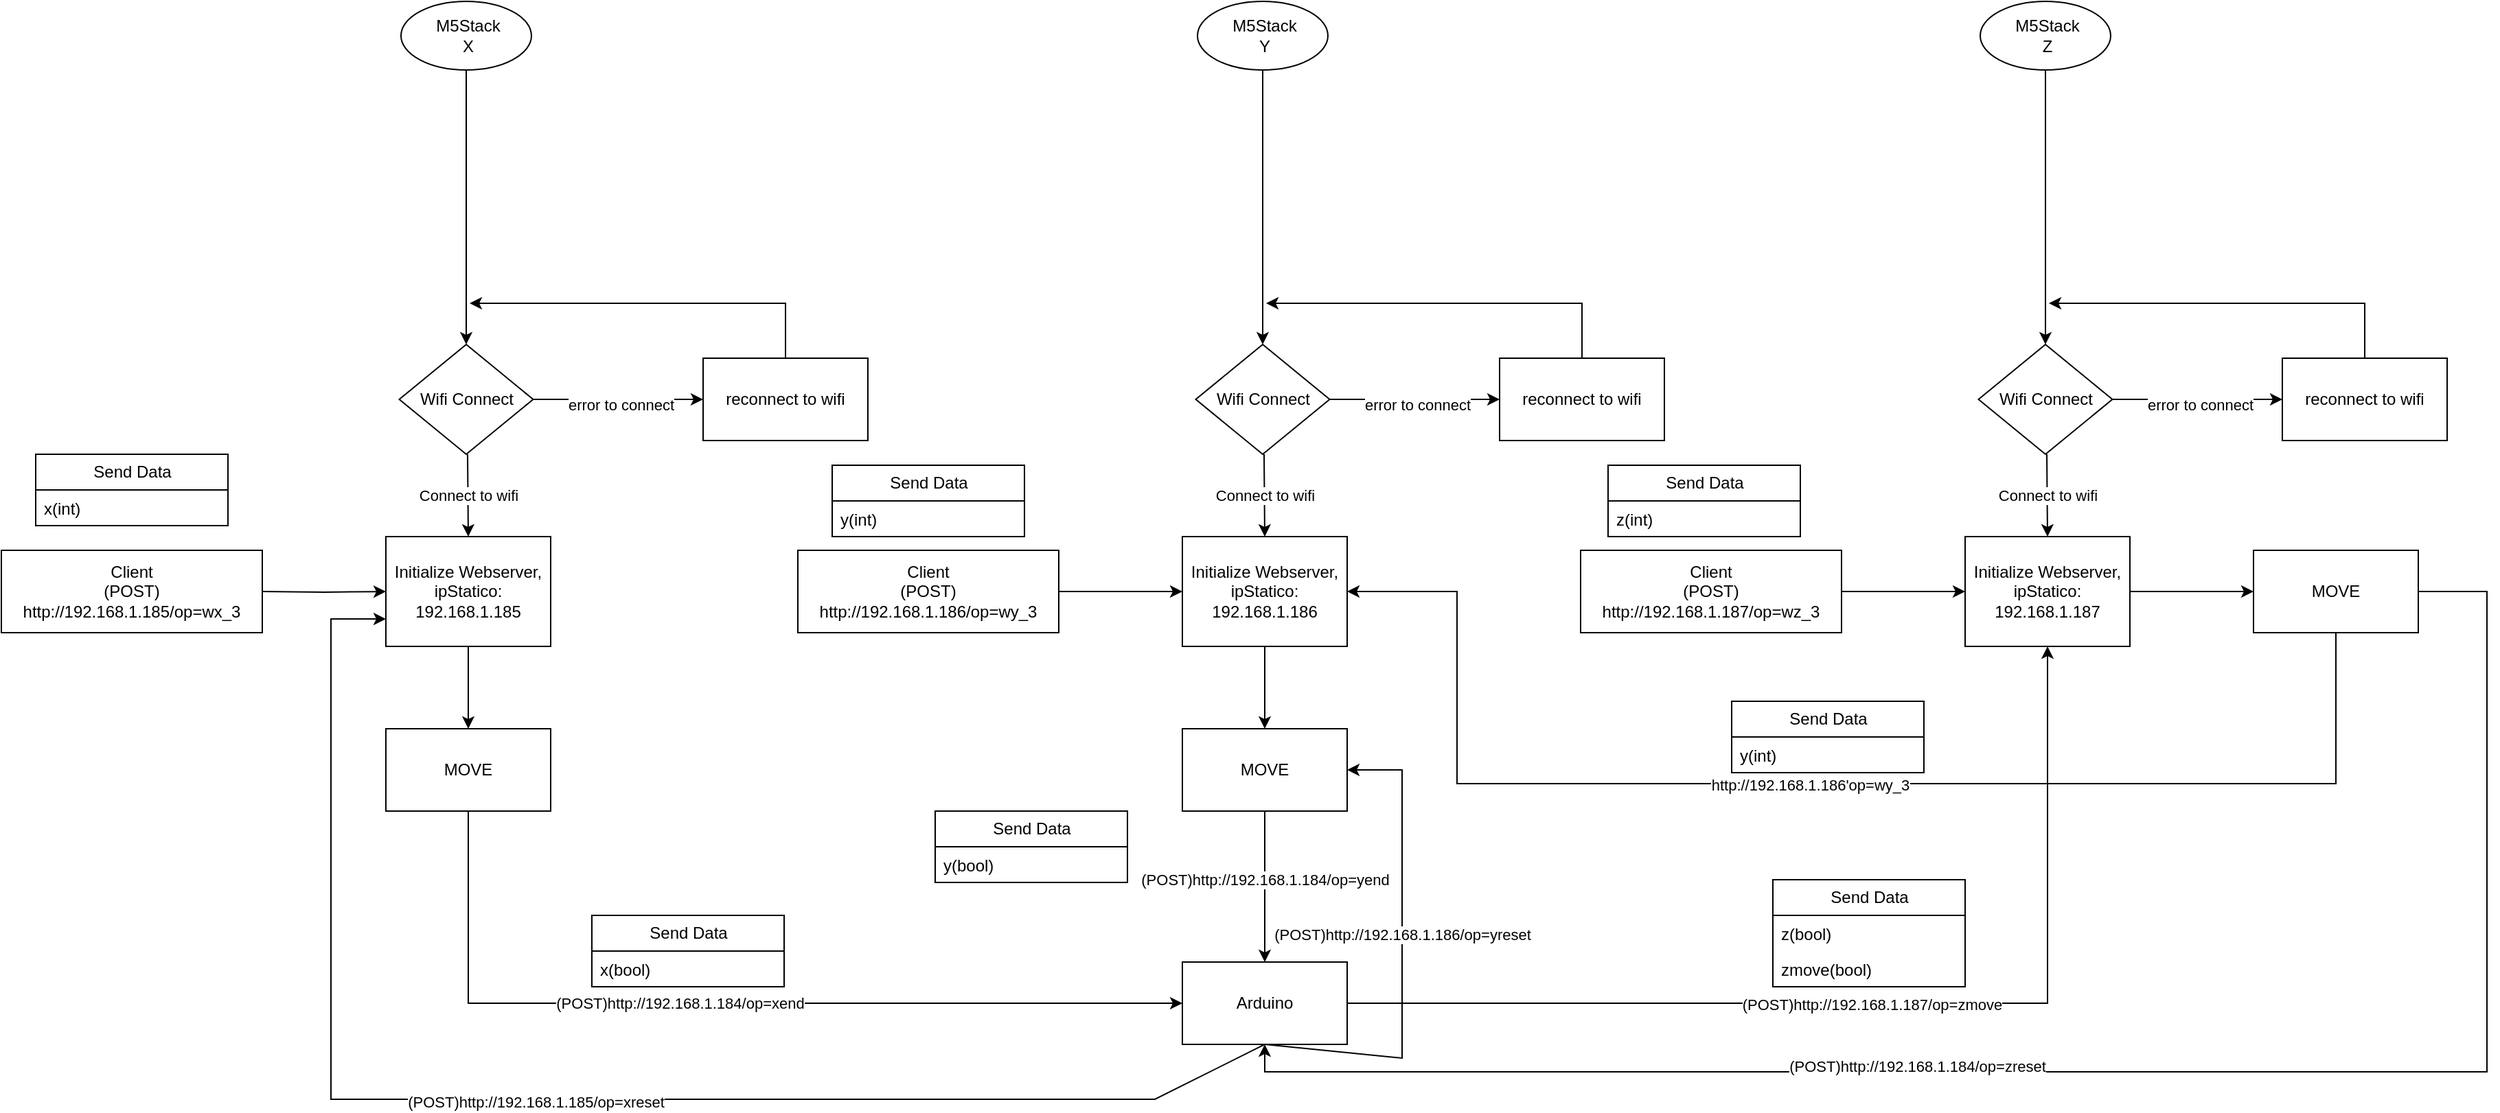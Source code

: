 <mxfile version="25.0.3">
  <diagram name="Pagina-1" id="cgrspCmfLuj16MAzu_SN">
    <mxGraphModel dx="3434" dy="1356" grid="1" gridSize="10" guides="1" tooltips="1" connect="1" arrows="1" fold="1" page="1" pageScale="1" pageWidth="827" pageHeight="1169" math="0" shadow="0">
      <root>
        <mxCell id="0" />
        <mxCell id="1" parent="0" />
        <mxCell id="Q1GvDtCiNrD-_h7iwrCt-187" value="Wifi Connect" style="rhombus;whiteSpace=wrap;html=1;" vertex="1" parent="1">
          <mxGeometry x="49.75" y="290" width="97.5" height="80" as="geometry" />
        </mxCell>
        <mxCell id="Q1GvDtCiNrD-_h7iwrCt-188" value="&lt;div&gt;Initialize Webserver,&lt;/div&gt;&lt;div&gt;ipStatico:&lt;/div&gt;&lt;div&gt;192.168.1.185&lt;/div&gt;" style="rounded=0;whiteSpace=wrap;html=1;" vertex="1" parent="1">
          <mxGeometry x="40" y="430" width="120" height="80" as="geometry" />
        </mxCell>
        <mxCell id="Q1GvDtCiNrD-_h7iwrCt-189" value="reconnect to wifi" style="rounded=0;whiteSpace=wrap;html=1;" vertex="1" parent="1">
          <mxGeometry x="271" y="300" width="120" height="60" as="geometry" />
        </mxCell>
        <mxCell id="Q1GvDtCiNrD-_h7iwrCt-190" value="" style="endArrow=classic;html=1;rounded=0;entryX=0;entryY=0.5;entryDx=0;entryDy=0;exitX=1;exitY=0.5;exitDx=0;exitDy=0;" edge="1" parent="1" source="Q1GvDtCiNrD-_h7iwrCt-187" target="Q1GvDtCiNrD-_h7iwrCt-189">
          <mxGeometry relative="1" as="geometry">
            <mxPoint x="141" y="330" as="sourcePoint" />
            <mxPoint x="266" y="220" as="targetPoint" />
          </mxGeometry>
        </mxCell>
        <mxCell id="Q1GvDtCiNrD-_h7iwrCt-191" value="error to connect" style="edgeLabel;html=1;align=center;verticalAlign=middle;resizable=0;points=[];" vertex="1" connectable="0" parent="Q1GvDtCiNrD-_h7iwrCt-190">
          <mxGeometry x="0.03" y="-4" relative="1" as="geometry">
            <mxPoint as="offset" />
          </mxGeometry>
        </mxCell>
        <mxCell id="Q1GvDtCiNrD-_h7iwrCt-192" value="" style="endArrow=classic;html=1;rounded=0;exitX=0.5;exitY=0;exitDx=0;exitDy=0;" edge="1" parent="1" source="Q1GvDtCiNrD-_h7iwrCt-189">
          <mxGeometry width="50" height="50" relative="1" as="geometry">
            <mxPoint x="316" y="170" as="sourcePoint" />
            <mxPoint x="101" y="260" as="targetPoint" />
            <Array as="points">
              <mxPoint x="331" y="260" />
            </Array>
          </mxGeometry>
        </mxCell>
        <mxCell id="Q1GvDtCiNrD-_h7iwrCt-193" value="" style="endArrow=classic;html=1;rounded=0;entryX=0.5;entryY=0;entryDx=0;entryDy=0;exitX=0.5;exitY=1;exitDx=0;exitDy=0;" edge="1" parent="1" source="Q1GvDtCiNrD-_h7iwrCt-194" target="Q1GvDtCiNrD-_h7iwrCt-187">
          <mxGeometry width="50" height="50" relative="1" as="geometry">
            <mxPoint x="99" y="230" as="sourcePoint" />
            <mxPoint x="96" y="370" as="targetPoint" />
          </mxGeometry>
        </mxCell>
        <mxCell id="Q1GvDtCiNrD-_h7iwrCt-194" value="" style="ellipse;whiteSpace=wrap;html=1;" vertex="1" parent="1">
          <mxGeometry x="51" y="40" width="95" height="50" as="geometry" />
        </mxCell>
        <mxCell id="Q1GvDtCiNrD-_h7iwrCt-195" value="&lt;div&gt;M5Stack&lt;/div&gt;&lt;div&gt;X&lt;br&gt;&lt;/div&gt;" style="text;html=1;align=center;verticalAlign=middle;whiteSpace=wrap;rounded=0;" vertex="1" parent="1">
          <mxGeometry x="70" y="50" width="60" height="30" as="geometry" />
        </mxCell>
        <mxCell id="Q1GvDtCiNrD-_h7iwrCt-196" value="" style="endArrow=classic;html=1;rounded=0;exitX=0.5;exitY=1;exitDx=0;exitDy=0;entryX=0.5;entryY=0;entryDx=0;entryDy=0;" edge="1" parent="1" target="Q1GvDtCiNrD-_h7iwrCt-188">
          <mxGeometry relative="1" as="geometry">
            <mxPoint x="99.5" y="370" as="sourcePoint" />
            <mxPoint x="101" y="440" as="targetPoint" />
          </mxGeometry>
        </mxCell>
        <mxCell id="Q1GvDtCiNrD-_h7iwrCt-197" value="Connect to wifi" style="edgeLabel;resizable=0;html=1;;align=center;verticalAlign=middle;" connectable="0" vertex="1" parent="Q1GvDtCiNrD-_h7iwrCt-196">
          <mxGeometry relative="1" as="geometry" />
        </mxCell>
        <mxCell id="Q1GvDtCiNrD-_h7iwrCt-198" value="Wifi Connect" style="rhombus;whiteSpace=wrap;html=1;" vertex="1" parent="1">
          <mxGeometry x="629.75" y="290" width="97.5" height="80" as="geometry" />
        </mxCell>
        <mxCell id="Q1GvDtCiNrD-_h7iwrCt-199" value="&lt;div&gt;Initialize Webserver,&lt;/div&gt;&lt;div&gt;ipStatico:&lt;/div&gt;&lt;div&gt;192.168.1.186&lt;/div&gt;" style="rounded=0;whiteSpace=wrap;html=1;" vertex="1" parent="1">
          <mxGeometry x="620" y="430" width="120" height="80" as="geometry" />
        </mxCell>
        <mxCell id="Q1GvDtCiNrD-_h7iwrCt-200" value="reconnect to wifi" style="rounded=0;whiteSpace=wrap;html=1;" vertex="1" parent="1">
          <mxGeometry x="851" y="300" width="120" height="60" as="geometry" />
        </mxCell>
        <mxCell id="Q1GvDtCiNrD-_h7iwrCt-201" value="" style="endArrow=classic;html=1;rounded=0;entryX=0;entryY=0.5;entryDx=0;entryDy=0;exitX=1;exitY=0.5;exitDx=0;exitDy=0;" edge="1" parent="1" source="Q1GvDtCiNrD-_h7iwrCt-198" target="Q1GvDtCiNrD-_h7iwrCt-200">
          <mxGeometry relative="1" as="geometry">
            <mxPoint x="721" y="330" as="sourcePoint" />
            <mxPoint x="846" y="220" as="targetPoint" />
          </mxGeometry>
        </mxCell>
        <mxCell id="Q1GvDtCiNrD-_h7iwrCt-202" value="error to connect" style="edgeLabel;html=1;align=center;verticalAlign=middle;resizable=0;points=[];" vertex="1" connectable="0" parent="Q1GvDtCiNrD-_h7iwrCt-201">
          <mxGeometry x="0.03" y="-4" relative="1" as="geometry">
            <mxPoint as="offset" />
          </mxGeometry>
        </mxCell>
        <mxCell id="Q1GvDtCiNrD-_h7iwrCt-203" value="" style="endArrow=classic;html=1;rounded=0;exitX=0.5;exitY=0;exitDx=0;exitDy=0;" edge="1" parent="1" source="Q1GvDtCiNrD-_h7iwrCt-200">
          <mxGeometry width="50" height="50" relative="1" as="geometry">
            <mxPoint x="896" y="170" as="sourcePoint" />
            <mxPoint x="681" y="260" as="targetPoint" />
            <Array as="points">
              <mxPoint x="911" y="260" />
            </Array>
          </mxGeometry>
        </mxCell>
        <mxCell id="Q1GvDtCiNrD-_h7iwrCt-204" value="" style="endArrow=classic;html=1;rounded=0;entryX=0.5;entryY=0;entryDx=0;entryDy=0;exitX=0.5;exitY=1;exitDx=0;exitDy=0;" edge="1" parent="1" source="Q1GvDtCiNrD-_h7iwrCt-205" target="Q1GvDtCiNrD-_h7iwrCt-198">
          <mxGeometry width="50" height="50" relative="1" as="geometry">
            <mxPoint x="679" y="230" as="sourcePoint" />
            <mxPoint x="676" y="370" as="targetPoint" />
          </mxGeometry>
        </mxCell>
        <mxCell id="Q1GvDtCiNrD-_h7iwrCt-205" value="" style="ellipse;whiteSpace=wrap;html=1;" vertex="1" parent="1">
          <mxGeometry x="631" y="40" width="95" height="50" as="geometry" />
        </mxCell>
        <mxCell id="Q1GvDtCiNrD-_h7iwrCt-206" value="&lt;div&gt;M5Stack&lt;/div&gt;&lt;div&gt;Y&lt;/div&gt;" style="text;html=1;align=center;verticalAlign=middle;whiteSpace=wrap;rounded=0;" vertex="1" parent="1">
          <mxGeometry x="650" y="50" width="60" height="30" as="geometry" />
        </mxCell>
        <mxCell id="Q1GvDtCiNrD-_h7iwrCt-207" value="" style="endArrow=classic;html=1;rounded=0;exitX=0.5;exitY=1;exitDx=0;exitDy=0;entryX=0.5;entryY=0;entryDx=0;entryDy=0;" edge="1" parent="1" target="Q1GvDtCiNrD-_h7iwrCt-199">
          <mxGeometry relative="1" as="geometry">
            <mxPoint x="679.5" y="370" as="sourcePoint" />
            <mxPoint x="681" y="440" as="targetPoint" />
          </mxGeometry>
        </mxCell>
        <mxCell id="Q1GvDtCiNrD-_h7iwrCt-208" value="Connect to wifi" style="edgeLabel;resizable=0;html=1;;align=center;verticalAlign=middle;" connectable="0" vertex="1" parent="Q1GvDtCiNrD-_h7iwrCt-207">
          <mxGeometry relative="1" as="geometry" />
        </mxCell>
        <mxCell id="Q1GvDtCiNrD-_h7iwrCt-209" value="Wifi Connect" style="rhombus;whiteSpace=wrap;html=1;" vertex="1" parent="1">
          <mxGeometry x="1199.75" y="290" width="97.5" height="80" as="geometry" />
        </mxCell>
        <mxCell id="Q1GvDtCiNrD-_h7iwrCt-210" value="&lt;div&gt;Initialize Webserver,&lt;/div&gt;&lt;div&gt;ipStatico:&lt;/div&gt;&lt;div&gt;192.168.1.187&lt;/div&gt;" style="rounded=0;whiteSpace=wrap;html=1;" vertex="1" parent="1">
          <mxGeometry x="1190" y="430" width="120" height="80" as="geometry" />
        </mxCell>
        <mxCell id="Q1GvDtCiNrD-_h7iwrCt-211" value="reconnect to wifi" style="rounded=0;whiteSpace=wrap;html=1;" vertex="1" parent="1">
          <mxGeometry x="1421" y="300" width="120" height="60" as="geometry" />
        </mxCell>
        <mxCell id="Q1GvDtCiNrD-_h7iwrCt-212" value="" style="endArrow=classic;html=1;rounded=0;entryX=0;entryY=0.5;entryDx=0;entryDy=0;exitX=1;exitY=0.5;exitDx=0;exitDy=0;" edge="1" parent="1" source="Q1GvDtCiNrD-_h7iwrCt-209" target="Q1GvDtCiNrD-_h7iwrCt-211">
          <mxGeometry relative="1" as="geometry">
            <mxPoint x="1291" y="330" as="sourcePoint" />
            <mxPoint x="1416" y="220" as="targetPoint" />
          </mxGeometry>
        </mxCell>
        <mxCell id="Q1GvDtCiNrD-_h7iwrCt-213" value="error to connect" style="edgeLabel;html=1;align=center;verticalAlign=middle;resizable=0;points=[];" vertex="1" connectable="0" parent="Q1GvDtCiNrD-_h7iwrCt-212">
          <mxGeometry x="0.03" y="-4" relative="1" as="geometry">
            <mxPoint as="offset" />
          </mxGeometry>
        </mxCell>
        <mxCell id="Q1GvDtCiNrD-_h7iwrCt-214" value="" style="endArrow=classic;html=1;rounded=0;exitX=0.5;exitY=0;exitDx=0;exitDy=0;" edge="1" parent="1" source="Q1GvDtCiNrD-_h7iwrCt-211">
          <mxGeometry width="50" height="50" relative="1" as="geometry">
            <mxPoint x="1466" y="170" as="sourcePoint" />
            <mxPoint x="1251" y="260" as="targetPoint" />
            <Array as="points">
              <mxPoint x="1481" y="260" />
            </Array>
          </mxGeometry>
        </mxCell>
        <mxCell id="Q1GvDtCiNrD-_h7iwrCt-215" value="" style="endArrow=classic;html=1;rounded=0;entryX=0.5;entryY=0;entryDx=0;entryDy=0;exitX=0.5;exitY=1;exitDx=0;exitDy=0;" edge="1" parent="1" source="Q1GvDtCiNrD-_h7iwrCt-216" target="Q1GvDtCiNrD-_h7iwrCt-209">
          <mxGeometry width="50" height="50" relative="1" as="geometry">
            <mxPoint x="1249" y="230" as="sourcePoint" />
            <mxPoint x="1246" y="370" as="targetPoint" />
          </mxGeometry>
        </mxCell>
        <mxCell id="Q1GvDtCiNrD-_h7iwrCt-216" value="" style="ellipse;whiteSpace=wrap;html=1;" vertex="1" parent="1">
          <mxGeometry x="1201" y="40" width="95" height="50" as="geometry" />
        </mxCell>
        <mxCell id="Q1GvDtCiNrD-_h7iwrCt-217" value="&lt;div&gt;M5Stack&lt;/div&gt;&lt;div&gt;Z&lt;br&gt;&lt;/div&gt;" style="text;html=1;align=center;verticalAlign=middle;whiteSpace=wrap;rounded=0;" vertex="1" parent="1">
          <mxGeometry x="1220" y="50" width="60" height="30" as="geometry" />
        </mxCell>
        <mxCell id="Q1GvDtCiNrD-_h7iwrCt-218" value="" style="endArrow=classic;html=1;rounded=0;exitX=0.5;exitY=1;exitDx=0;exitDy=0;entryX=0.5;entryY=0;entryDx=0;entryDy=0;" edge="1" parent="1" target="Q1GvDtCiNrD-_h7iwrCt-210">
          <mxGeometry relative="1" as="geometry">
            <mxPoint x="1249.5" y="370" as="sourcePoint" />
            <mxPoint x="1251" y="440" as="targetPoint" />
          </mxGeometry>
        </mxCell>
        <mxCell id="Q1GvDtCiNrD-_h7iwrCt-219" value="Connect to wifi" style="edgeLabel;resizable=0;html=1;;align=center;verticalAlign=middle;" connectable="0" vertex="1" parent="Q1GvDtCiNrD-_h7iwrCt-218">
          <mxGeometry relative="1" as="geometry" />
        </mxCell>
        <mxCell id="Q1GvDtCiNrD-_h7iwrCt-233" value="MOVE" style="rounded=0;whiteSpace=wrap;html=1;" vertex="1" parent="1">
          <mxGeometry x="40" y="570" width="120" height="60" as="geometry" />
        </mxCell>
        <mxCell id="Q1GvDtCiNrD-_h7iwrCt-234" value="" style="edgeStyle=none;orthogonalLoop=1;jettySize=auto;html=1;rounded=0;entryX=0.5;entryY=0;entryDx=0;entryDy=0;exitX=0.5;exitY=1;exitDx=0;exitDy=0;" edge="1" parent="1" source="Q1GvDtCiNrD-_h7iwrCt-188" target="Q1GvDtCiNrD-_h7iwrCt-233">
          <mxGeometry width="100" relative="1" as="geometry">
            <mxPoint x="50" y="510" as="sourcePoint" />
            <mxPoint x="150" y="510" as="targetPoint" />
            <Array as="points" />
          </mxGeometry>
        </mxCell>
        <mxCell id="Q1GvDtCiNrD-_h7iwrCt-238" value="MOVE" style="rounded=0;whiteSpace=wrap;html=1;" vertex="1" parent="1">
          <mxGeometry x="620" y="570" width="120" height="60" as="geometry" />
        </mxCell>
        <mxCell id="Q1GvDtCiNrD-_h7iwrCt-239" value="" style="edgeStyle=none;orthogonalLoop=1;jettySize=auto;html=1;rounded=0;entryX=0.5;entryY=0;entryDx=0;entryDy=0;" edge="1" parent="1" target="Q1GvDtCiNrD-_h7iwrCt-238">
          <mxGeometry width="100" relative="1" as="geometry">
            <mxPoint x="680" y="510" as="sourcePoint" />
            <mxPoint x="728.5" y="500" as="targetPoint" />
            <Array as="points" />
          </mxGeometry>
        </mxCell>
        <mxCell id="Q1GvDtCiNrD-_h7iwrCt-242" value="Arduino" style="rounded=0;whiteSpace=wrap;html=1;" vertex="1" parent="1">
          <mxGeometry x="620" y="740" width="120" height="60" as="geometry" />
        </mxCell>
        <mxCell id="Q1GvDtCiNrD-_h7iwrCt-243" value="" style="endArrow=classic;html=1;rounded=0;exitX=0.5;exitY=1;exitDx=0;exitDy=0;entryX=0;entryY=0.5;entryDx=0;entryDy=0;" edge="1" parent="1" source="Q1GvDtCiNrD-_h7iwrCt-233" target="Q1GvDtCiNrD-_h7iwrCt-242">
          <mxGeometry width="50" height="50" relative="1" as="geometry">
            <mxPoint x="90" y="670" as="sourcePoint" />
            <mxPoint x="140" y="620" as="targetPoint" />
            <Array as="points">
              <mxPoint x="100" y="770" />
            </Array>
          </mxGeometry>
        </mxCell>
        <mxCell id="Q1GvDtCiNrD-_h7iwrCt-245" value="(POST)http://192.168.1.184/op=xend" style="edgeLabel;html=1;align=center;verticalAlign=middle;resizable=0;points=[];" vertex="1" connectable="0" parent="Q1GvDtCiNrD-_h7iwrCt-243">
          <mxGeometry x="-0.107" relative="1" as="geometry">
            <mxPoint x="-1" as="offset" />
          </mxGeometry>
        </mxCell>
        <mxCell id="Q1GvDtCiNrD-_h7iwrCt-244" value="" style="endArrow=classic;html=1;rounded=0;entryX=0.5;entryY=0;entryDx=0;entryDy=0;exitX=0.5;exitY=1;exitDx=0;exitDy=0;" edge="1" parent="1" source="Q1GvDtCiNrD-_h7iwrCt-238" target="Q1GvDtCiNrD-_h7iwrCt-242">
          <mxGeometry width="50" height="50" relative="1" as="geometry">
            <mxPoint x="640" y="710" as="sourcePoint" />
            <mxPoint x="690" y="660" as="targetPoint" />
          </mxGeometry>
        </mxCell>
        <mxCell id="Q1GvDtCiNrD-_h7iwrCt-246" value="(POST)http://192.168.1.184/op=yend" style="edgeLabel;html=1;align=center;verticalAlign=middle;resizable=0;points=[];" vertex="1" connectable="0" parent="Q1GvDtCiNrD-_h7iwrCt-244">
          <mxGeometry x="-0.098" relative="1" as="geometry">
            <mxPoint as="offset" />
          </mxGeometry>
        </mxCell>
        <mxCell id="Q1GvDtCiNrD-_h7iwrCt-247" value="" style="endArrow=classic;html=1;rounded=0;entryX=0.5;entryY=1;entryDx=0;entryDy=0;exitX=1;exitY=0.5;exitDx=0;exitDy=0;" edge="1" parent="1" source="Q1GvDtCiNrD-_h7iwrCt-242" target="Q1GvDtCiNrD-_h7iwrCt-210">
          <mxGeometry width="50" height="50" relative="1" as="geometry">
            <mxPoint x="940" y="830" as="sourcePoint" />
            <mxPoint x="990" y="780" as="targetPoint" />
            <Array as="points">
              <mxPoint x="1250" y="770" />
            </Array>
          </mxGeometry>
        </mxCell>
        <mxCell id="Q1GvDtCiNrD-_h7iwrCt-248" value="(POST)http://192.168.1.187/op=zmove" style="edgeLabel;html=1;align=center;verticalAlign=middle;resizable=0;points=[];" vertex="1" connectable="0" parent="Q1GvDtCiNrD-_h7iwrCt-247">
          <mxGeometry x="-0.009" y="-1" relative="1" as="geometry">
            <mxPoint as="offset" />
          </mxGeometry>
        </mxCell>
        <mxCell id="Q1GvDtCiNrD-_h7iwrCt-253" value="" style="edgeStyle=orthogonalEdgeStyle;rounded=0;orthogonalLoop=1;jettySize=auto;html=1;entryX=0;entryY=0.5;entryDx=0;entryDy=0;" edge="1" parent="1" target="Q1GvDtCiNrD-_h7iwrCt-188">
          <mxGeometry relative="1" as="geometry">
            <mxPoint x="-50" y="470" as="sourcePoint" />
            <mxPoint x="10" y="460" as="targetPoint" />
          </mxGeometry>
        </mxCell>
        <mxCell id="Q1GvDtCiNrD-_h7iwrCt-254" value="&lt;div&gt;Client&lt;/div&gt;&lt;div&gt;(POST)&lt;br&gt;&lt;/div&gt;&lt;div&gt;http://192.168.1.185/op=wx_3&lt;/div&gt;" style="rounded=0;whiteSpace=wrap;html=1;" vertex="1" parent="1">
          <mxGeometry x="-240" y="440" width="190" height="60" as="geometry" />
        </mxCell>
        <mxCell id="Q1GvDtCiNrD-_h7iwrCt-255" value="" style="edgeStyle=orthogonalEdgeStyle;rounded=0;orthogonalLoop=1;jettySize=auto;html=1;entryX=0;entryY=0.5;entryDx=0;entryDy=0;" edge="1" parent="1">
          <mxGeometry relative="1" as="geometry">
            <mxPoint x="530" y="470" as="sourcePoint" />
            <mxPoint x="620" y="470" as="targetPoint" />
          </mxGeometry>
        </mxCell>
        <mxCell id="Q1GvDtCiNrD-_h7iwrCt-256" value="&lt;div&gt;Client&lt;/div&gt;&lt;div&gt;(POST)&lt;br&gt;&lt;/div&gt;&lt;div&gt;http://192.168.1.186/op=wy_3&lt;/div&gt;" style="rounded=0;whiteSpace=wrap;html=1;" vertex="1" parent="1">
          <mxGeometry x="340" y="440" width="190" height="60" as="geometry" />
        </mxCell>
        <mxCell id="Q1GvDtCiNrD-_h7iwrCt-257" value="" style="edgeStyle=orthogonalEdgeStyle;rounded=0;orthogonalLoop=1;jettySize=auto;html=1;entryX=0;entryY=0.5;entryDx=0;entryDy=0;" edge="1" parent="1">
          <mxGeometry relative="1" as="geometry">
            <mxPoint x="1100" y="470" as="sourcePoint" />
            <mxPoint x="1190" y="470" as="targetPoint" />
          </mxGeometry>
        </mxCell>
        <mxCell id="Q1GvDtCiNrD-_h7iwrCt-258" value="&lt;div&gt;Client&lt;/div&gt;&lt;div&gt;(POST)&lt;br&gt;&lt;/div&gt;&lt;div&gt;http://192.168.1.187/op=wz_3&lt;/div&gt;" style="rounded=0;whiteSpace=wrap;html=1;" vertex="1" parent="1">
          <mxGeometry x="910" y="440" width="190" height="60" as="geometry" />
        </mxCell>
        <mxCell id="Q1GvDtCiNrD-_h7iwrCt-262" value="MOVE" style="rounded=0;whiteSpace=wrap;html=1;" vertex="1" parent="1">
          <mxGeometry x="1400" y="440" width="120" height="60" as="geometry" />
        </mxCell>
        <mxCell id="Q1GvDtCiNrD-_h7iwrCt-263" value="" style="edgeStyle=none;orthogonalLoop=1;jettySize=auto;html=1;rounded=0;entryX=0;entryY=0.5;entryDx=0;entryDy=0;exitX=1;exitY=0.5;exitDx=0;exitDy=0;" edge="1" parent="1" target="Q1GvDtCiNrD-_h7iwrCt-262" source="Q1GvDtCiNrD-_h7iwrCt-210">
          <mxGeometry width="100" relative="1" as="geometry">
            <mxPoint x="1460" y="380" as="sourcePoint" />
            <mxPoint x="1508.5" y="370" as="targetPoint" />
            <Array as="points" />
          </mxGeometry>
        </mxCell>
        <mxCell id="Q1GvDtCiNrD-_h7iwrCt-264" value="" style="endArrow=classic;html=1;rounded=0;entryX=1;entryY=0.5;entryDx=0;entryDy=0;exitX=0.5;exitY=1;exitDx=0;exitDy=0;" edge="1" parent="1" source="Q1GvDtCiNrD-_h7iwrCt-262" target="Q1GvDtCiNrD-_h7iwrCt-199">
          <mxGeometry width="50" height="50" relative="1" as="geometry">
            <mxPoint x="1390" y="640" as="sourcePoint" />
            <mxPoint x="1440" y="590" as="targetPoint" />
            <Array as="points">
              <mxPoint x="1460" y="610" />
              <mxPoint x="820" y="610" />
              <mxPoint x="820" y="470" />
            </Array>
          </mxGeometry>
        </mxCell>
        <mxCell id="Q1GvDtCiNrD-_h7iwrCt-265" value="http://192.168.1.186&#39;op=wy_3" style="edgeLabel;html=1;align=center;verticalAlign=middle;resizable=0;points=[];" vertex="1" connectable="0" parent="Q1GvDtCiNrD-_h7iwrCt-264">
          <mxGeometry x="0.017" y="1" relative="1" as="geometry">
            <mxPoint as="offset" />
          </mxGeometry>
        </mxCell>
        <mxCell id="Q1GvDtCiNrD-_h7iwrCt-267" value="Send Data" style="swimlane;fontStyle=0;childLayout=stackLayout;horizontal=1;startSize=26;fillColor=none;horizontalStack=0;resizeParent=1;resizeParentMax=0;resizeLast=0;collapsible=1;marginBottom=0;html=1;" vertex="1" parent="1">
          <mxGeometry x="-215" y="370" width="140" height="52" as="geometry">
            <mxRectangle x="-195" y="400" width="100" height="30" as="alternateBounds" />
          </mxGeometry>
        </mxCell>
        <mxCell id="Q1GvDtCiNrD-_h7iwrCt-268" value="x(int)" style="text;strokeColor=none;fillColor=none;align=left;verticalAlign=top;spacingLeft=4;spacingRight=4;overflow=hidden;rotatable=0;points=[[0,0.5],[1,0.5]];portConstraint=eastwest;whiteSpace=wrap;html=1;" vertex="1" parent="Q1GvDtCiNrD-_h7iwrCt-267">
          <mxGeometry y="26" width="140" height="26" as="geometry" />
        </mxCell>
        <mxCell id="Q1GvDtCiNrD-_h7iwrCt-271" value="Send Data" style="swimlane;fontStyle=0;childLayout=stackLayout;horizontal=1;startSize=26;fillColor=none;horizontalStack=0;resizeParent=1;resizeParentMax=0;resizeLast=0;collapsible=1;marginBottom=0;html=1;" vertex="1" parent="1">
          <mxGeometry x="365" y="378" width="140" height="52" as="geometry">
            <mxRectangle x="385" y="400" width="100" height="30" as="alternateBounds" />
          </mxGeometry>
        </mxCell>
        <mxCell id="Q1GvDtCiNrD-_h7iwrCt-272" value="y(int)" style="text;strokeColor=none;fillColor=none;align=left;verticalAlign=top;spacingLeft=4;spacingRight=4;overflow=hidden;rotatable=0;points=[[0,0.5],[1,0.5]];portConstraint=eastwest;whiteSpace=wrap;html=1;" vertex="1" parent="Q1GvDtCiNrD-_h7iwrCt-271">
          <mxGeometry y="26" width="140" height="26" as="geometry" />
        </mxCell>
        <mxCell id="Q1GvDtCiNrD-_h7iwrCt-273" value="Send Data" style="swimlane;fontStyle=0;childLayout=stackLayout;horizontal=1;startSize=26;fillColor=none;horizontalStack=0;resizeParent=1;resizeParentMax=0;resizeLast=0;collapsible=1;marginBottom=0;html=1;" vertex="1" parent="1">
          <mxGeometry x="930" y="378" width="140" height="52" as="geometry">
            <mxRectangle x="955" y="400" width="100" height="30" as="alternateBounds" />
          </mxGeometry>
        </mxCell>
        <mxCell id="Q1GvDtCiNrD-_h7iwrCt-274" value="z(int)" style="text;strokeColor=none;fillColor=none;align=left;verticalAlign=top;spacingLeft=4;spacingRight=4;overflow=hidden;rotatable=0;points=[[0,0.5],[1,0.5]];portConstraint=eastwest;whiteSpace=wrap;html=1;" vertex="1" parent="Q1GvDtCiNrD-_h7iwrCt-273">
          <mxGeometry y="26" width="140" height="26" as="geometry" />
        </mxCell>
        <mxCell id="Q1GvDtCiNrD-_h7iwrCt-275" value="Send Data" style="swimlane;fontStyle=0;childLayout=stackLayout;horizontal=1;startSize=26;fillColor=none;horizontalStack=0;resizeParent=1;resizeParentMax=0;resizeLast=0;collapsible=1;marginBottom=0;html=1;" vertex="1" parent="1">
          <mxGeometry x="440" y="630" width="140" height="52" as="geometry">
            <mxRectangle x="560" y="640" width="100" height="30" as="alternateBounds" />
          </mxGeometry>
        </mxCell>
        <mxCell id="Q1GvDtCiNrD-_h7iwrCt-276" value="y(bool)" style="text;strokeColor=none;fillColor=none;align=left;verticalAlign=top;spacingLeft=4;spacingRight=4;overflow=hidden;rotatable=0;points=[[0,0.5],[1,0.5]];portConstraint=eastwest;whiteSpace=wrap;html=1;" vertex="1" parent="Q1GvDtCiNrD-_h7iwrCt-275">
          <mxGeometry y="26" width="140" height="26" as="geometry" />
        </mxCell>
        <mxCell id="Q1GvDtCiNrD-_h7iwrCt-277" value="Send Data" style="swimlane;fontStyle=0;childLayout=stackLayout;horizontal=1;startSize=26;fillColor=none;horizontalStack=0;resizeParent=1;resizeParentMax=0;resizeLast=0;collapsible=1;marginBottom=0;html=1;" vertex="1" parent="1">
          <mxGeometry x="190" y="706" width="140" height="52" as="geometry">
            <mxRectangle x="210" y="740" width="100" height="30" as="alternateBounds" />
          </mxGeometry>
        </mxCell>
        <mxCell id="Q1GvDtCiNrD-_h7iwrCt-278" value="x(bool)" style="text;strokeColor=none;fillColor=none;align=left;verticalAlign=top;spacingLeft=4;spacingRight=4;overflow=hidden;rotatable=0;points=[[0,0.5],[1,0.5]];portConstraint=eastwest;whiteSpace=wrap;html=1;" vertex="1" parent="Q1GvDtCiNrD-_h7iwrCt-277">
          <mxGeometry y="26" width="140" height="26" as="geometry" />
        </mxCell>
        <mxCell id="Q1GvDtCiNrD-_h7iwrCt-279" value="Send Data" style="swimlane;fontStyle=0;childLayout=stackLayout;horizontal=1;startSize=26;fillColor=none;horizontalStack=0;resizeParent=1;resizeParentMax=0;resizeLast=0;collapsible=1;marginBottom=0;html=1;" vertex="1" parent="1">
          <mxGeometry x="1050" y="680" width="140" height="78" as="geometry">
            <mxRectangle x="1070" y="730" width="100" height="30" as="alternateBounds" />
          </mxGeometry>
        </mxCell>
        <mxCell id="Q1GvDtCiNrD-_h7iwrCt-280" value="z(bool)" style="text;strokeColor=none;fillColor=none;align=left;verticalAlign=top;spacingLeft=4;spacingRight=4;overflow=hidden;rotatable=0;points=[[0,0.5],[1,0.5]];portConstraint=eastwest;whiteSpace=wrap;html=1;" vertex="1" parent="Q1GvDtCiNrD-_h7iwrCt-279">
          <mxGeometry y="26" width="140" height="26" as="geometry" />
        </mxCell>
        <mxCell id="Q1GvDtCiNrD-_h7iwrCt-287" value="zmove(bool)" style="text;strokeColor=none;fillColor=none;align=left;verticalAlign=top;spacingLeft=4;spacingRight=4;overflow=hidden;rotatable=0;points=[[0,0.5],[1,0.5]];portConstraint=eastwest;whiteSpace=wrap;html=1;" vertex="1" parent="Q1GvDtCiNrD-_h7iwrCt-279">
          <mxGeometry y="52" width="140" height="26" as="geometry" />
        </mxCell>
        <mxCell id="Q1GvDtCiNrD-_h7iwrCt-283" value="Send Data" style="swimlane;fontStyle=0;childLayout=stackLayout;horizontal=1;startSize=26;fillColor=none;horizontalStack=0;resizeParent=1;resizeParentMax=0;resizeLast=0;collapsible=1;marginBottom=0;html=1;" vertex="1" parent="1">
          <mxGeometry x="1020" y="550" width="140" height="52" as="geometry">
            <mxRectangle x="1030" y="570" width="100" height="30" as="alternateBounds" />
          </mxGeometry>
        </mxCell>
        <mxCell id="Q1GvDtCiNrD-_h7iwrCt-284" value="y(int)" style="text;strokeColor=none;fillColor=none;align=left;verticalAlign=top;spacingLeft=4;spacingRight=4;overflow=hidden;rotatable=0;points=[[0,0.5],[1,0.5]];portConstraint=eastwest;whiteSpace=wrap;html=1;" vertex="1" parent="Q1GvDtCiNrD-_h7iwrCt-283">
          <mxGeometry y="26" width="140" height="26" as="geometry" />
        </mxCell>
        <mxCell id="Q1GvDtCiNrD-_h7iwrCt-288" value="" style="endArrow=classic;html=1;rounded=0;entryX=0.5;entryY=1;entryDx=0;entryDy=0;" edge="1" parent="1" target="Q1GvDtCiNrD-_h7iwrCt-242">
          <mxGeometry width="50" height="50" relative="1" as="geometry">
            <mxPoint x="1520" y="470" as="sourcePoint" />
            <mxPoint x="1580" y="470" as="targetPoint" />
            <Array as="points">
              <mxPoint x="1570" y="470" />
              <mxPoint x="1570" y="820" />
              <mxPoint x="680" y="820" />
            </Array>
          </mxGeometry>
        </mxCell>
        <mxCell id="Q1GvDtCiNrD-_h7iwrCt-290" value="(POST)http://192.168.1.184/op=zreset" style="edgeLabel;html=1;align=center;verticalAlign=middle;resizable=0;points=[];" vertex="1" connectable="0" parent="Q1GvDtCiNrD-_h7iwrCt-288">
          <mxGeometry x="0.245" y="-4" relative="1" as="geometry">
            <mxPoint as="offset" />
          </mxGeometry>
        </mxCell>
        <mxCell id="Q1GvDtCiNrD-_h7iwrCt-291" value="" style="endArrow=classic;html=1;rounded=0;entryX=0;entryY=0.75;entryDx=0;entryDy=0;" edge="1" parent="1" target="Q1GvDtCiNrD-_h7iwrCt-188">
          <mxGeometry width="50" height="50" relative="1" as="geometry">
            <mxPoint x="680" y="800" as="sourcePoint" />
            <mxPoint x="560" y="840" as="targetPoint" />
            <Array as="points">
              <mxPoint x="600" y="840" />
              <mxPoint y="840" />
              <mxPoint y="490" />
            </Array>
          </mxGeometry>
        </mxCell>
        <mxCell id="Q1GvDtCiNrD-_h7iwrCt-292" value="(POST)http://192.168.1.185/op=xreset" style="edgeLabel;html=1;align=center;verticalAlign=middle;resizable=0;points=[];" vertex="1" connectable="0" parent="Q1GvDtCiNrD-_h7iwrCt-291">
          <mxGeometry x="0.001" y="2" relative="1" as="geometry">
            <mxPoint as="offset" />
          </mxGeometry>
        </mxCell>
        <mxCell id="Q1GvDtCiNrD-_h7iwrCt-294" value="" style="endArrow=classic;html=1;rounded=0;exitX=0.5;exitY=1;exitDx=0;exitDy=0;entryX=1;entryY=0.5;entryDx=0;entryDy=0;" edge="1" parent="1" source="Q1GvDtCiNrD-_h7iwrCt-242" target="Q1GvDtCiNrD-_h7iwrCt-238">
          <mxGeometry width="50" height="50" relative="1" as="geometry">
            <mxPoint x="540" y="640" as="sourcePoint" />
            <mxPoint x="790" y="800" as="targetPoint" />
            <Array as="points">
              <mxPoint x="780" y="810" />
              <mxPoint x="780" y="600" />
            </Array>
          </mxGeometry>
        </mxCell>
        <mxCell id="Q1GvDtCiNrD-_h7iwrCt-295" value="(POST)http://192.168.1.186/op=yreset" style="edgeLabel;html=1;align=center;verticalAlign=middle;resizable=0;points=[];" vertex="1" connectable="0" parent="Q1GvDtCiNrD-_h7iwrCt-294">
          <mxGeometry x="0.025" y="-3" relative="1" as="geometry">
            <mxPoint x="-3" y="-11" as="offset" />
          </mxGeometry>
        </mxCell>
      </root>
    </mxGraphModel>
  </diagram>
</mxfile>
